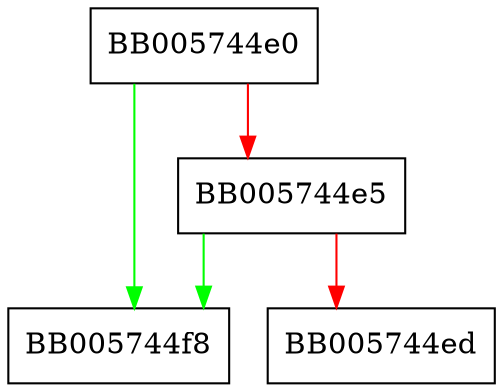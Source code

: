 digraph OSSL_CRMF_MSG_get0_tmpl {
  node [shape="box"];
  graph [splines=ortho];
  BB005744e0 -> BB005744f8 [color="green"];
  BB005744e0 -> BB005744e5 [color="red"];
  BB005744e5 -> BB005744f8 [color="green"];
  BB005744e5 -> BB005744ed [color="red"];
}